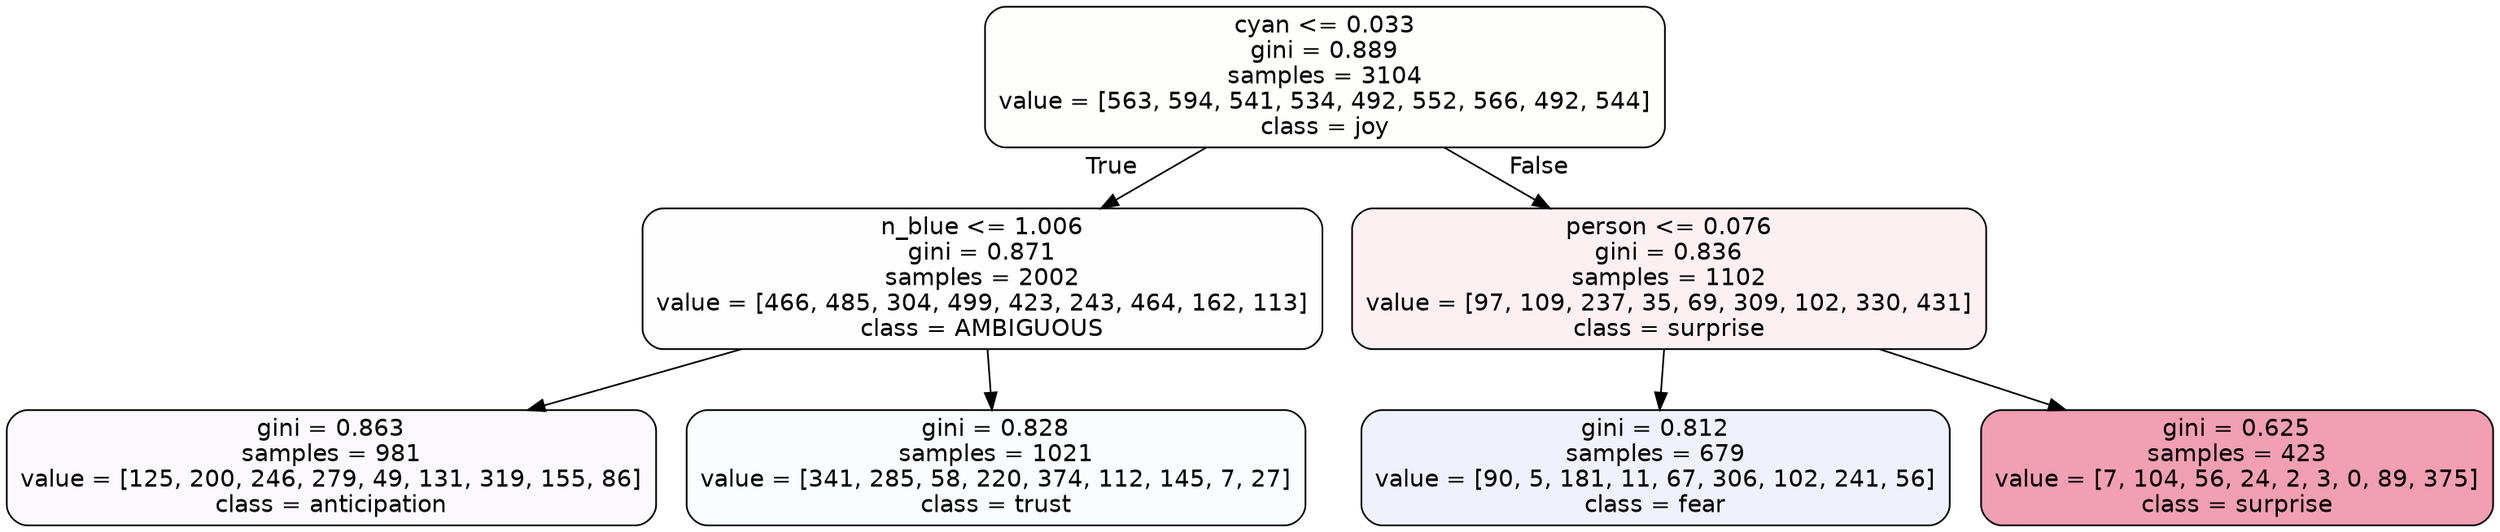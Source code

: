 digraph Tree {
node [shape=box, style="filled, rounded", color="black", fontname=helvetica] ;
edge [fontname=helvetica] ;
0 [label="cyan <= 0.033\ngini = 0.889\nsamples = 3104\nvalue = [563, 594, 541, 534, 492, 552, 566, 492, 544]\nclass = joy", fillcolor="#d7e53902"] ;
1 [label="n_blue <= 1.006\ngini = 0.871\nsamples = 2002\nvalue = [466, 485, 304, 499, 423, 243, 464, 162, 113]\nclass = AMBIGUOUS", fillcolor="#39e58101"] ;
0 -> 1 [labeldistance=2.5, labelangle=45, headlabel="True"] ;
2 [label="gini = 0.863\nsamples = 981\nvalue = [125, 200, 246, 279, 49, 131, 319, 155, 86]\nclass = anticipation", fillcolor="#8139e508"] ;
1 -> 2 ;
3 [label="gini = 0.828\nsamples = 1021\nvalue = [341, 285, 58, 220, 374, 112, 145, 7, 27]\nclass = trust", fillcolor="#39d7e507"] ;
1 -> 3 ;
4 [label="person <= 0.076\ngini = 0.836\nsamples = 1102\nvalue = [97, 109, 237, 35, 69, 309, 102, 330, 431]\nclass = surprise", fillcolor="#e5396413"] ;
0 -> 4 [labeldistance=2.5, labelangle=-45, headlabel="False"] ;
5 [label="gini = 0.812\nsamples = 679\nvalue = [90, 5, 181, 11, 67, 306, 102, 241, 56]\nclass = fear", fillcolor="#3964e514"] ;
4 -> 5 ;
6 [label="gini = 0.625\nsamples = 423\nvalue = [7, 104, 56, 24, 2, 3, 0, 89, 375]\nclass = surprise", fillcolor="#e539647c"] ;
4 -> 6 ;
}